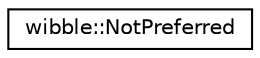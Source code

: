 digraph G
{
  edge [fontname="Helvetica",fontsize="10",labelfontname="Helvetica",labelfontsize="10"];
  node [fontname="Helvetica",fontsize="10",shape=record];
  rankdir="LR";
  Node1 [label="wibble::NotPreferred",height=0.2,width=0.4,color="black", fillcolor="white", style="filled",URL="$structwibble_1_1NotPreferred.html"];
}
